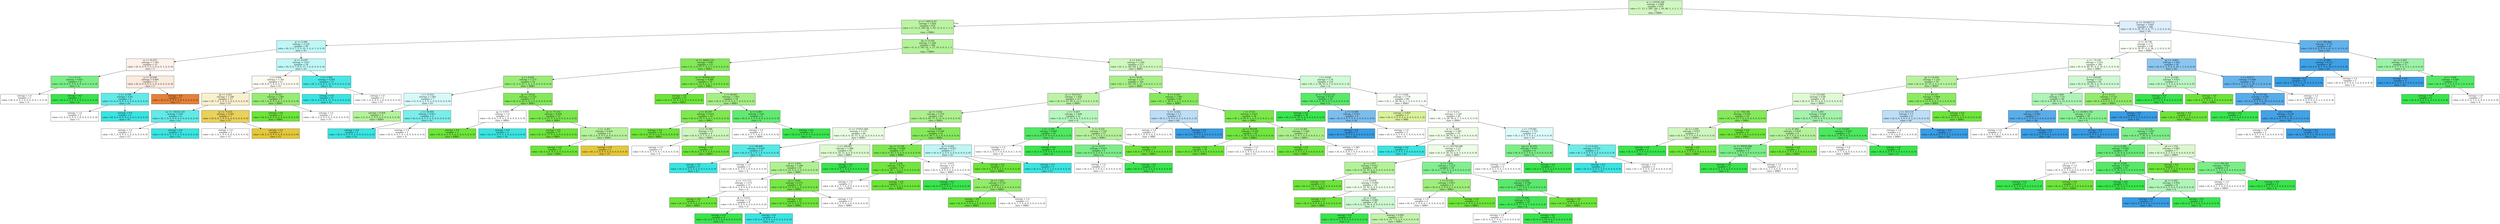 digraph Tree {
node [shape=box, style="filled", color="black"] ;
0 [label="at <= 65295.508\nentropy = 2.068\nsamples = 619\nvalue = [7, 13, 3, 299, 149, 1, 49, 88, 1, 3, 1, 1, 3\n1]\nclass = BBB+", fillcolor="#d0f7c0"] ;
1 [label="ar <= 189114.93\nentropy = 1.856\nsamples = 433\nvalue = [7, 13, 3, 249, 94, 1, 49, 11, 0, 0, 1, 1, 3\n1]\nclass = BBB+", fillcolor="#bcf3a4"] ;
0 -> 1 [labeldistance=2.5, labelangle=45, headlabel="True"] ;
2 [label="aj <= 0.389\nentropy = 2.216\nsamples = 49\nvalue = [6, 9, 0, 7, 3, 0, 22, 1, 0, 0, 1, 0, 0, 0]\nclass = A+", fillcolor="#bff7f6"] ;
1 -> 2 ;
3 [label="m <= 95.875\nentropy = 1.782\nsamples = 15\nvalue = [6, 0, 0, 0, 3, 0, 5, 0, 0, 0, 1, 0, 0, 0]\nclass = C", fillcolor="#fcf2eb"] ;
2 -> 3 ;
4 [label="c <= 4.112\nentropy = 0.811\nsamples = 4\nvalue = [0, 0, 0, 0, 3, 0, 0, 0, 0, 0, 1, 0, 0, 0]\nclass = A-", fillcolor="#7bee88"] ;
3 -> 4 ;
5 [label="entropy = 1.0\nsamples = 2\nvalue = [0, 0, 0, 0, 1, 0, 0, 0, 0, 0, 1, 0, 0, 0]\nclass = A-", fillcolor="#ffffff"] ;
4 -> 5 ;
6 [label="entropy = 0.0\nsamples = 2\nvalue = [0, 0, 0, 0, 2, 0, 0, 0, 0, 0, 0, 0, 0, 0]\nclass = A-", fillcolor="#39e54d"] ;
4 -> 6 ;
7 [label="g <= 52.038\nentropy = 0.994\nsamples = 11\nvalue = [6, 0, 0, 0, 0, 0, 5, 0, 0, 0, 0, 0, 0, 0]\nclass = C", fillcolor="#fbeade"] ;
3 -> 7 ;
8 [label="e <= -4.169\nentropy = 0.65\nsamples = 6\nvalue = [1, 0, 0, 0, 0, 0, 5, 0, 0, 0, 0, 0, 0, 0]\nclass = A+", fillcolor="#61eae8"] ;
7 -> 8 ;
9 [label="entropy = 1.0\nsamples = 2\nvalue = [1, 0, 0, 0, 0, 0, 1, 0, 0, 0, 0, 0, 0, 0]\nclass = C", fillcolor="#ffffff"] ;
8 -> 9 ;
10 [label="entropy = 0.0\nsamples = 4\nvalue = [0, 0, 0, 0, 0, 0, 4, 0, 0, 0, 0, 0, 0, 0]\nclass = A+", fillcolor="#39e5e2"] ;
8 -> 10 ;
11 [label="entropy = 0.0\nsamples = 5\nvalue = [5, 0, 0, 0, 0, 0, 0, 0, 0, 0, 0, 0, 0, 0]\nclass = C", fillcolor="#e58139"] ;
7 -> 11 ;
12 [label="al <= 16.587\nentropy = 1.627\nsamples = 34\nvalue = [0, 9, 0, 7, 0, 0, 17, 1, 0, 0, 0, 0, 0, 0]\nclass = A+", fillcolor="#c0f7f6"] ;
2 -> 12 ;
13 [label="j <= 9.909\nentropy = 1.761\nsamples = 21\nvalue = [0, 8, 0, 7, 0, 0, 5, 1, 0, 0, 0, 0, 0, 0]\nclass = CC", fillcolor="#fdfbf1"] ;
12 -> 13 ;
14 [label="ak <= 4.201\nentropy = 1.296\nsamples = 13\nvalue = [0, 7, 0, 1, 0, 0, 5, 0, 0, 0, 0, 0, 0, 0]\nclass = CC", fillcolor="#f8f1ce"] ;
13 -> 14 ;
15 [label="au <= -44232.159\nentropy = 0.65\nsamples = 6\nvalue = [0, 1, 0, 0, 0, 0, 5, 0, 0, 0, 0, 0, 0, 0]\nclass = A+", fillcolor="#61eae8"] ;
14 -> 15 ;
16 [label="entropy = 1.0\nsamples = 2\nvalue = [0, 1, 0, 0, 0, 0, 1, 0, 0, 0, 0, 0, 0, 0]\nclass = CC", fillcolor="#ffffff"] ;
15 -> 16 ;
17 [label="entropy = 0.0\nsamples = 4\nvalue = [0, 0, 0, 0, 0, 0, 4, 0, 0, 0, 0, 0, 0, 0]\nclass = A+", fillcolor="#39e5e2"] ;
15 -> 17 ;
18 [label="m <= 75.635\nentropy = 0.592\nsamples = 7\nvalue = [0, 6, 0, 1, 0, 0, 0, 0, 0, 0, 0, 0, 0, 0]\nclass = CC", fillcolor="#e9d15a"] ;
14 -> 18 ;
19 [label="entropy = 1.0\nsamples = 2\nvalue = [0, 1, 0, 1, 0, 0, 0, 0, 0, 0, 0, 0, 0, 0]\nclass = CC", fillcolor="#ffffff"] ;
18 -> 19 ;
20 [label="entropy = 0.0\nsamples = 5\nvalue = [0, 5, 0, 0, 0, 0, 0, 0, 0, 0, 0, 0, 0, 0]\nclass = CC", fillcolor="#e5c839"] ;
18 -> 20 ;
21 [label="g <= 35.521\nentropy = 1.061\nsamples = 8\nvalue = [0, 1, 0, 6, 0, 0, 0, 1, 0, 0, 0, 0, 0, 0]\nclass = BBB+", fillcolor="#97ec72"] ;
13 -> 21 ;
22 [label="entropy = 0.0\nsamples = 6\nvalue = [0, 0, 0, 6, 0, 0, 0, 0, 0, 0, 0, 0, 0, 0]\nclass = BBB+", fillcolor="#6de539"] ;
21 -> 22 ;
23 [label="entropy = 1.0\nsamples = 2\nvalue = [0, 1, 0, 0, 0, 0, 0, 1, 0, 0, 0, 0, 0, 0]\nclass = CC", fillcolor="#ffffff"] ;
21 -> 23 ;
24 [label="l <= 5.358\nentropy = 0.391\nsamples = 13\nvalue = [0, 1, 0, 0, 0, 0, 12, 0, 0, 0, 0, 0, 0, 0]\nclass = A+", fillcolor="#49e7e4"] ;
12 -> 24 ;
25 [label="entropy = 0.0\nsamples = 11\nvalue = [0, 0, 0, 0, 0, 0, 11, 0, 0, 0, 0, 0, 0, 0]\nclass = A+", fillcolor="#39e5e2"] ;
24 -> 25 ;
26 [label="entropy = 1.0\nsamples = 2\nvalue = [0, 1, 0, 0, 0, 0, 1, 0, 0, 0, 0, 0, 0, 0]\nclass = CC", fillcolor="#ffffff"] ;
24 -> 26 ;
27 [label="ah <= 0.339\nentropy = 1.586\nsamples = 384\nvalue = [1, 4, 3, 242, 91, 1, 27, 10, 0, 0, 0, 1, 3\n1]\nclass = BBB+", fillcolor="#b4f299"] ;
1 -> 27 ;
28 [label="as <= 44663.133\nentropy = 0.86\nsamples = 113\nvalue = [1, 2, 0, 97, 7, 0, 5, 1, 0, 0, 0, 0, 0, 0]\nclass = BBB+", fillcolor="#83e957"] ;
27 -> 28 ;
29 [label="g <= 8.628\nentropy = 1.273\nsamples = 34\nvalue = [1, 2, 0, 25, 1, 0, 5, 0, 0, 0, 0, 0, 0, 0]\nclass = BBB+", fillcolor="#9aed76"] ;
28 -> 29 ;
30 [label="i <= 19.552\nentropy = 1.842\nsamples = 7\nvalue = [1, 0, 0, 2, 1, 0, 3, 0, 0, 0, 0, 0, 0, 0]\nclass = A+", fillcolor="#d7faf9"] ;
29 -> 30 ;
31 [label="entropy = 0.918\nsamples = 3\nvalue = [1, 0, 0, 2, 0, 0, 0, 0, 0, 0, 0, 0, 0, 0]\nclass = BBB+", fillcolor="#b6f29c"] ;
30 -> 31 ;
32 [label="y <= 36.904\nentropy = 0.811\nsamples = 4\nvalue = [0, 0, 0, 0, 1, 0, 3, 0, 0, 0, 0, 0, 0, 0]\nclass = A+", fillcolor="#7beeec"] ;
30 -> 32 ;
33 [label="entropy = 0.0\nsamples = 2\nvalue = [0, 0, 0, 0, 0, 0, 2, 0, 0, 0, 0, 0, 0, 0]\nclass = A+", fillcolor="#39e5e2"] ;
32 -> 33 ;
34 [label="entropy = 1.0\nsamples = 2\nvalue = [0, 0, 0, 0, 1, 0, 1, 0, 0, 0, 0, 0, 0, 0]\nclass = A-", fillcolor="#ffffff"] ;
32 -> 34 ;
35 [label="ap <= -63.83\nentropy = 0.753\nsamples = 27\nvalue = [0, 2, 0, 23, 0, 0, 2, 0, 0, 0, 0, 0, 0, 0]\nclass = BBB+", fillcolor="#84e959"] ;
29 -> 35 ;
36 [label="ag <= 0.972\nentropy = 1.0\nsamples = 4\nvalue = [0, 0, 0, 2, 0, 0, 2, 0, 0, 0, 0, 0, 0, 0]\nclass = BBB+", fillcolor="#ffffff"] ;
35 -> 36 ;
37 [label="entropy = 0.0\nsamples = 2\nvalue = [0, 0, 0, 2, 0, 0, 0, 0, 0, 0, 0, 0, 0, 0]\nclass = BBB+", fillcolor="#6de539"] ;
36 -> 37 ;
38 [label="entropy = 0.0\nsamples = 2\nvalue = [0, 0, 0, 0, 0, 0, 2, 0, 0, 0, 0, 0, 0, 0]\nclass = A+", fillcolor="#39e5e2"] ;
36 -> 38 ;
39 [label="ae <= 77.333\nentropy = 0.426\nsamples = 23\nvalue = [0, 2, 0, 21, 0, 0, 0, 0, 0, 0, 0, 0, 0, 0]\nclass = BBB+", fillcolor="#7be74c"] ;
35 -> 39 ;
40 [label="entropy = 0.0\nsamples = 17\nvalue = [0, 0, 0, 17, 0, 0, 0, 0, 0, 0, 0, 0, 0, 0]\nclass = BBB+", fillcolor="#6de539"] ;
39 -> 40 ;
41 [label="r <= -2.307\nentropy = 0.918\nsamples = 6\nvalue = [0, 2, 0, 4, 0, 0, 0, 0, 0, 0, 0, 0, 0, 0]\nclass = BBB+", fillcolor="#b6f29c"] ;
39 -> 41 ;
42 [label="entropy = 0.0\nsamples = 4\nvalue = [0, 0, 0, 4, 0, 0, 0, 0, 0, 0, 0, 0, 0, 0]\nclass = BBB+", fillcolor="#6de539"] ;
41 -> 42 ;
43 [label="entropy = 0.0\nsamples = 2\nvalue = [0, 2, 0, 0, 0, 0, 0, 0, 0, 0, 0, 0, 0, 0]\nclass = CC", fillcolor="#e5c839"] ;
41 -> 43 ;
44 [label="ar <= 816065.625\nentropy = 0.484\nsamples = 79\nvalue = [0, 0, 0, 72, 6, 0, 0, 1, 0, 0, 0, 0, 0, 0]\nclass = BBB+", fillcolor="#7be74c"] ;
28 -> 44 ;
45 [label="entropy = 0.0\nsamples = 55\nvalue = [0, 0, 0, 55, 0, 0, 0, 0, 0, 0, 0, 0, 0, 0]\nclass = BBB+", fillcolor="#6de539"] ;
44 -> 45 ;
46 [label="s <= 60.943\nentropy = 1.043\nsamples = 24\nvalue = [0, 0, 0, 17, 6, 0, 0, 1, 0, 0, 0, 0, 0, 0]\nclass = BBB+", fillcolor="#a6ef86"] ;
44 -> 46 ;
47 [label="x <= 46.597\nentropy = 0.614\nsamples = 18\nvalue = [0, 0, 0, 16, 1, 0, 0, 1, 0, 0, 0, 0, 0, 0]\nclass = BBB+", fillcolor="#7ee850"] ;
46 -> 47 ;
48 [label="entropy = 0.0\nsamples = 14\nvalue = [0, 0, 0, 14, 0, 0, 0, 0, 0, 0, 0, 0, 0, 0]\nclass = BBB+", fillcolor="#6de539"] ;
47 -> 48 ;
49 [label="y <= 33.396\nentropy = 1.5\nsamples = 4\nvalue = [0, 0, 0, 2, 1, 0, 0, 1, 0, 0, 0, 0, 0, 0]\nclass = BBB+", fillcolor="#cef6bd"] ;
47 -> 49 ;
50 [label="entropy = 1.0\nsamples = 2\nvalue = [0, 0, 0, 0, 1, 0, 0, 1, 0, 0, 0, 0, 0, 0]\nclass = A-", fillcolor="#ffffff"] ;
49 -> 50 ;
51 [label="entropy = 0.0\nsamples = 2\nvalue = [0, 0, 0, 2, 0, 0, 0, 0, 0, 0, 0, 0, 0, 0]\nclass = BBB+", fillcolor="#6de539"] ;
49 -> 51 ;
52 [label="k <= 6.887\nentropy = 0.65\nsamples = 6\nvalue = [0, 0, 0, 1, 5, 0, 0, 0, 0, 0, 0, 0, 0, 0]\nclass = A-", fillcolor="#61ea71"] ;
46 -> 52 ;
53 [label="entropy = 1.0\nsamples = 2\nvalue = [0, 0, 0, 1, 1, 0, 0, 0, 0, 0, 0, 0, 0, 0]\nclass = BBB+", fillcolor="#ffffff"] ;
52 -> 53 ;
54 [label="entropy = 0.0\nsamples = 4\nvalue = [0, 0, 0, 0, 4, 0, 0, 0, 0, 0, 0, 0, 0, 0]\nclass = A-", fillcolor="#39e54d"] ;
52 -> 54 ;
55 [label="k <= 8.913\nentropy = 1.749\nsamples = 271\nvalue = [0, 2, 3, 145, 84, 1, 22, 9, 0, 0, 0, 1, 3, 1]\nclass = BBB+", fillcolor="#cff7be"] ;
27 -> 55 ;
56 [label="w <= 34.56\nentropy = 1.57\nsamples = 161\nvalue = [0, 1, 1, 107, 29, 1, 15, 3, 0, 0, 0, 1, 2, 1]\nclass = BBB+", fillcolor="#a9f08a"] ;
55 -> 56 ;
57 [label="ar <= 952756.5\nentropy = 1.458\nsamples = 113\nvalue = [0, 0, 0, 67, 29, 0, 15, 1, 0, 0, 0, 1, 0, 0]\nclass = BBB+", fillcolor="#bdf3a5"] ;
56 -> 57 ;
58 [label="ae <= 16.82\nentropy = 1.279\nsamples = 92\nvalue = [0, 0, 0, 60, 17, 0, 15, 0, 0, 0, 0, 0, 0, 0]\nclass = BBB+", fillcolor="#abf08d"] ;
57 -> 58 ;
59 [label="ar <= 275031.906\nentropy = 1.571\nsamples = 40\nvalue = [0, 0, 0, 16, 12, 0, 12, 0, 0, 0, 0, 0, 0, 0]\nclass = BBB+", fillcolor="#eafbe3"] ;
58 -> 59 ;
60 [label="y <= 90.409\nentropy = 0.544\nsamples = 8\nvalue = [0, 0, 0, 0, 1, 0, 7, 0, 0, 0, 0, 0, 0, 0]\nclass = A+", fillcolor="#55e9e6"] ;
59 -> 60 ;
61 [label="entropy = 0.0\nsamples = 6\nvalue = [0, 0, 0, 0, 0, 0, 6, 0, 0, 0, 0, 0, 0, 0]\nclass = A+", fillcolor="#39e5e2"] ;
60 -> 61 ;
62 [label="entropy = 1.0\nsamples = 2\nvalue = [0, 0, 0, 0, 1, 0, 1, 0, 0, 0, 0, 0, 0, 0]\nclass = A-", fillcolor="#ffffff"] ;
60 -> 62 ;
63 [label="o <= 206.807\nentropy = 1.448\nsamples = 32\nvalue = [0, 0, 0, 16, 11, 0, 5, 0, 0, 0, 0, 0, 0, 0]\nclass = BBB+", fillcolor="#dcf9d0"] ;
59 -> 63 ;
64 [label="af <= 3.018\nentropy = 1.299\nsamples = 25\nvalue = [0, 0, 0, 16, 4, 0, 5, 0, 0, 0, 0, 0, 0, 0]\nclass = BBB+", fillcolor="#aff192"] ;
63 -> 64 ;
65 [label="q <= -111.173\nentropy = 1.573\nsamples = 11\nvalue = [0, 0, 0, 3, 4, 0, 4, 0, 0, 0, 0, 0, 0, 0]\nclass = A-", fillcolor="#ffffff"] ;
64 -> 65 ;
66 [label="entropy = 0.0\nsamples = 3\nvalue = [0, 0, 0, 3, 0, 0, 0, 0, 0, 0, 0, 0, 0, 0]\nclass = BBB+", fillcolor="#6de539"] ;
65 -> 66 ;
67 [label="ak <= 6.672\nentropy = 1.0\nsamples = 8\nvalue = [0, 0, 0, 0, 4, 0, 4, 0, 0, 0, 0, 0, 0, 0]\nclass = A-", fillcolor="#ffffff"] ;
65 -> 67 ;
68 [label="entropy = 0.0\nsamples = 4\nvalue = [0, 0, 0, 0, 4, 0, 0, 0, 0, 0, 0, 0, 0, 0]\nclass = A-", fillcolor="#39e54d"] ;
67 -> 68 ;
69 [label="entropy = 0.0\nsamples = 4\nvalue = [0, 0, 0, 0, 0, 0, 4, 0, 0, 0, 0, 0, 0, 0]\nclass = A+", fillcolor="#39e5e2"] ;
67 -> 69 ;
70 [label="al <= 34.81\nentropy = 0.371\nsamples = 14\nvalue = [0, 0, 0, 13, 0, 0, 1, 0, 0, 0, 0, 0, 0, 0]\nclass = BBB+", fillcolor="#78e748"] ;
64 -> 70 ;
71 [label="entropy = 0.0\nsamples = 12\nvalue = [0, 0, 0, 12, 0, 0, 0, 0, 0, 0, 0, 0, 0, 0]\nclass = BBB+", fillcolor="#6de539"] ;
70 -> 71 ;
72 [label="entropy = 1.0\nsamples = 2\nvalue = [0, 0, 0, 1, 0, 0, 1, 0, 0, 0, 0, 0, 0, 0]\nclass = BBB+", fillcolor="#ffffff"] ;
70 -> 72 ;
73 [label="entropy = 0.0\nsamples = 7\nvalue = [0, 0, 0, 0, 7, 0, 0, 0, 0, 0, 0, 0, 0, 0]\nclass = A-", fillcolor="#39e54d"] ;
63 -> 73 ;
74 [label="l <= 8.369\nentropy = 0.766\nsamples = 52\nvalue = [0, 0, 0, 44, 5, 0, 3, 0, 0, 0, 0, 0, 0, 0]\nclass = BBB+", fillcolor="#86e95b"] ;
58 -> 74 ;
75 [label="ap <= 52.328\nentropy = 0.489\nsamples = 47\nvalue = [0, 0, 0, 42, 5, 0, 0, 0, 0, 0, 0, 0, 0, 0]\nclass = BBB+", fillcolor="#7ee851"] ;
74 -> 75 ;
76 [label="af <= 2.228\nentropy = 0.172\nsamples = 39\nvalue = [0, 0, 0, 38, 1, 0, 0, 0, 0, 0, 0, 0, 0, 0]\nclass = BBB+", fillcolor="#71e63e"] ;
75 -> 76 ;
77 [label="entropy = 1.0\nsamples = 2\nvalue = [0, 0, 0, 1, 1, 0, 0, 0, 0, 0, 0, 0, 0, 0]\nclass = BBB+", fillcolor="#ffffff"] ;
76 -> 77 ;
78 [label="entropy = 0.0\nsamples = 37\nvalue = [0, 0, 0, 37, 0, 0, 0, 0, 0, 0, 0, 0, 0, 0]\nclass = BBB+", fillcolor="#6de539"] ;
76 -> 78 ;
79 [label="ao <= -3.672\nentropy = 1.0\nsamples = 8\nvalue = [0, 0, 0, 4, 4, 0, 0, 0, 0, 0, 0, 0, 0, 0]\nclass = BBB+", fillcolor="#ffffff"] ;
75 -> 79 ;
80 [label="entropy = 0.0\nsamples = 3\nvalue = [0, 0, 0, 0, 3, 0, 0, 0, 0, 0, 0, 0, 0, 0]\nclass = A-", fillcolor="#39e54d"] ;
79 -> 80 ;
81 [label="ah <= 1.265\nentropy = 0.722\nsamples = 5\nvalue = [0, 0, 0, 4, 1, 0, 0, 0, 0, 0, 0, 0, 0, 0]\nclass = BBB+", fillcolor="#92ec6a"] ;
79 -> 81 ;
82 [label="entropy = 0.0\nsamples = 3\nvalue = [0, 0, 0, 3, 0, 0, 0, 0, 0, 0, 0, 0, 0, 0]\nclass = BBB+", fillcolor="#6de539"] ;
81 -> 82 ;
83 [label="entropy = 1.0\nsamples = 2\nvalue = [0, 0, 0, 1, 1, 0, 0, 0, 0, 0, 0, 0, 0, 0]\nclass = BBB+", fillcolor="#ffffff"] ;
81 -> 83 ;
84 [label="aj <= 0.265\nentropy = 0.971\nsamples = 5\nvalue = [0, 0, 0, 2, 0, 0, 3, 0, 0, 0, 0, 0, 0, 0]\nclass = A+", fillcolor="#bdf6f5"] ;
74 -> 84 ;
85 [label="entropy = 0.0\nsamples = 2\nvalue = [0, 0, 0, 2, 0, 0, 0, 0, 0, 0, 0, 0, 0, 0]\nclass = BBB+", fillcolor="#6de539"] ;
84 -> 85 ;
86 [label="entropy = 0.0\nsamples = 3\nvalue = [0, 0, 0, 0, 0, 0, 3, 0, 0, 0, 0, 0, 0, 0]\nclass = A+", fillcolor="#39e5e2"] ;
84 -> 86 ;
87 [label="s <= 73.467\nentropy = 1.408\nsamples = 21\nvalue = [0, 0, 0, 7, 12, 0, 0, 1, 0, 0, 0, 1, 0, 0]\nclass = A-", fillcolor="#b8f6bf"] ;
57 -> 87 ;
88 [label="r <= -1.742\nentropy = 0.469\nsamples = 10\nvalue = [0, 0, 0, 0, 9, 0, 0, 0, 0, 0, 0, 1, 0, 0]\nclass = A-", fillcolor="#4fe861"] ;
87 -> 88 ;
89 [label="entropy = 1.0\nsamples = 2\nvalue = [0, 0, 0, 0, 1, 0, 0, 0, 0, 0, 0, 1, 0, 0]\nclass = A-", fillcolor="#ffffff"] ;
88 -> 89 ;
90 [label="entropy = 0.0\nsamples = 8\nvalue = [0, 0, 0, 0, 8, 0, 0, 0, 0, 0, 0, 0, 0, 0]\nclass = A-", fillcolor="#39e54d"] ;
88 -> 90 ;
91 [label="h <= 0.535\nentropy = 1.241\nsamples = 11\nvalue = [0, 0, 0, 7, 3, 0, 0, 1, 0, 0, 0, 0, 0, 0]\nclass = BBB+", fillcolor="#b6f29c"] ;
87 -> 91 ;
92 [label="ac <= 0.377\nentropy = 0.811\nsamples = 4\nvalue = [0, 0, 0, 0, 3, 0, 0, 1, 0, 0, 0, 0, 0, 0]\nclass = A-", fillcolor="#7bee88"] ;
91 -> 92 ;
93 [label="entropy = 1.0\nsamples = 2\nvalue = [0, 0, 0, 0, 1, 0, 0, 1, 0, 0, 0, 0, 0, 0]\nclass = A-", fillcolor="#ffffff"] ;
92 -> 93 ;
94 [label="entropy = 0.0\nsamples = 2\nvalue = [0, 0, 0, 0, 2, 0, 0, 0, 0, 0, 0, 0, 0, 0]\nclass = A-", fillcolor="#39e54d"] ;
92 -> 94 ;
95 [label="entropy = 0.0\nsamples = 7\nvalue = [0, 0, 0, 7, 0, 0, 0, 0, 0, 0, 0, 0, 0, 0]\nclass = BBB+", fillcolor="#6de539"] ;
91 -> 95 ;
96 [label="h <= 0.336\nentropy = 1.067\nsamples = 48\nvalue = [0, 1, 1, 40, 0, 1, 0, 2, 0, 0, 0, 0, 2, 1]\nclass = BBB+", fillcolor="#86ea5b"] ;
56 -> 96 ;
97 [label="h <= -5.553\nentropy = 1.5\nsamples = 4\nvalue = [0, 0, 1, 0, 0, 0, 0, 2, 0, 0, 0, 0, 1, 0]\nclass = AA-", fillcolor="#bddef6"] ;
96 -> 97 ;
98 [label="entropy = 1.0\nsamples = 2\nvalue = [0, 0, 1, 0, 0, 0, 0, 0, 0, 0, 0, 0, 1, 0]\nclass = BBB-", fillcolor="#ffffff"] ;
97 -> 98 ;
99 [label="entropy = 0.0\nsamples = 2\nvalue = [0, 0, 0, 0, 0, 0, 0, 2, 0, 0, 0, 0, 0, 0]\nclass = AA-", fillcolor="#399de5"] ;
97 -> 99 ;
100 [label="t <= 27.83\nentropy = 0.621\nsamples = 44\nvalue = [0, 1, 0, 40, 0, 1, 0, 0, 0, 0, 0, 0, 1, 1]\nclass = BBB+", fillcolor="#7be74b"] ;
96 -> 100 ;
101 [label="ao <= 90.639\nentropy = 0.183\nsamples = 36\nvalue = [0, 1, 0, 35, 0, 0, 0, 0, 0, 0, 0, 0, 0, 0]\nclass = BBB+", fillcolor="#71e63f"] ;
100 -> 101 ;
102 [label="entropy = 0.0\nsamples = 34\nvalue = [0, 0, 0, 34, 0, 0, 0, 0, 0, 0, 0, 0, 0, 0]\nclass = BBB+", fillcolor="#6de539"] ;
101 -> 102 ;
103 [label="entropy = 1.0\nsamples = 2\nvalue = [0, 1, 0, 1, 0, 0, 0, 0, 0, 0, 0, 0, 0, 0]\nclass = CC", fillcolor="#ffffff"] ;
101 -> 103 ;
104 [label="s <= 52.465\nentropy = 1.549\nsamples = 8\nvalue = [0, 0, 0, 5, 0, 1, 0, 0, 0, 0, 0, 0, 1, 1]\nclass = BBB+", fillcolor="#acf08e"] ;
100 -> 104 ;
105 [label="entropy = 0.0\nsamples = 5\nvalue = [0, 0, 0, 5, 0, 0, 0, 0, 0, 0, 0, 0, 0, 0]\nclass = BBB+", fillcolor="#6de539"] ;
104 -> 105 ;
106 [label="entropy = 1.585\nsamples = 3\nvalue = [0, 0, 0, 0, 0, 1, 0, 0, 0, 0, 0, 0, 1, 1]\nclass = A", fillcolor="#ffffff"] ;
104 -> 106 ;
107 [label="l <= 0.636\nentropy = 1.74\nsamples = 110\nvalue = [0, 1, 2, 38, 55, 0, 7, 6, 0, 0, 0, 0, 1, 0]\nclass = A-", fillcolor="#d0f9d5"] ;
55 -> 107 ;
108 [label="ar <= 713122.719\nentropy = 0.575\nsamples = 22\nvalue = [0, 0, 0, 0, 19, 0, 0, 3, 0, 0, 0, 0, 0, 0]\nclass = A-", fillcolor="#58e969"] ;
107 -> 108 ;
109 [label="entropy = 0.0\nsamples = 18\nvalue = [0, 0, 0, 0, 18, 0, 0, 0, 0, 0, 0, 0, 0, 0]\nclass = A-", fillcolor="#39e54d"] ;
108 -> 109 ;
110 [label="q <= 32.089\nentropy = 0.811\nsamples = 4\nvalue = [0, 0, 0, 0, 1, 0, 0, 3, 0, 0, 0, 0, 0, 0]\nclass = AA-", fillcolor="#7bbeee"] ;
108 -> 110 ;
111 [label="entropy = 0.0\nsamples = 2\nvalue = [0, 0, 0, 0, 0, 0, 0, 2, 0, 0, 0, 0, 0, 0]\nclass = AA-", fillcolor="#399de5"] ;
110 -> 111 ;
112 [label="entropy = 1.0\nsamples = 2\nvalue = [0, 0, 0, 0, 1, 0, 0, 1, 0, 0, 0, 0, 0, 0]\nclass = A-", fillcolor="#ffffff"] ;
110 -> 112 ;
113 [label="ac <= 0.056\nentropy = 1.778\nsamples = 88\nvalue = [0, 1, 2, 38, 36, 0, 7, 3, 0, 0, 0, 0, 1, 0]\nclass = BBB+", fillcolor="#f9fef7"] ;
107 -> 113 ;
114 [label="entropy = 0.918\nsamples = 3\nvalue = [0, 0, 2, 0, 0, 0, 0, 0, 0, 0, 0, 0, 1, 0]\nclass = BBB-", fillcolor="#dbf29c"] ;
113 -> 114 ;
115 [label="d <= 6.511\nentropy = 1.587\nsamples = 85\nvalue = [0, 1, 0, 38, 36, 0, 7, 3, 0, 0, 0, 0, 0, 0]\nclass = BBB+", fillcolor="#f9fef7"] ;
113 -> 115 ;
116 [label="w <= -5.926\nentropy = 1.345\nsamples = 76\nvalue = [0, 0, 0, 38, 33, 0, 3, 2, 0, 0, 0, 0, 0, 0]\nclass = BBB+", fillcolor="#eefce8"] ;
115 -> 116 ;
117 [label="entropy = 0.0\nsamples = 3\nvalue = [0, 0, 0, 0, 0, 0, 3, 0, 0, 0, 0, 0, 0, 0]\nclass = A+", fillcolor="#39e5e2"] ;
116 -> 117 ;
118 [label="ar <= 623794.688\nentropy = 1.15\nsamples = 73\nvalue = [0, 0, 0, 38, 33, 0, 0, 2, 0, 0, 0, 0, 0, 0]\nclass = BBB+", fillcolor="#edfce6"] ;
116 -> 118 ;
119 [label="ai <= 2.627\nentropy = 0.911\nsamples = 49\nvalue = [0, 0, 0, 33, 16, 0, 0, 0, 0, 0, 0, 0, 0, 0]\nclass = BBB+", fillcolor="#b4f299"] ;
118 -> 119 ;
120 [label="entropy = 0.0\nsamples = 15\nvalue = [0, 0, 0, 15, 0, 0, 0, 0, 0, 0, 0, 0, 0, 0]\nclass = BBB+", fillcolor="#6de539"] ;
119 -> 120 ;
121 [label="v <= 19.839\nentropy = 0.998\nsamples = 34\nvalue = [0, 0, 0, 18, 16, 0, 0, 0, 0, 0, 0, 0, 0, 0]\nclass = BBB+", fillcolor="#effce9"] ;
119 -> 121 ;
122 [label="entropy = 0.0\nsamples = 6\nvalue = [0, 0, 0, 6, 0, 0, 0, 0, 0, 0, 0, 0, 0, 0]\nclass = BBB+", fillcolor="#6de539"] ;
121 -> 122 ;
123 [label="aj <= 0.325\nentropy = 0.985\nsamples = 28\nvalue = [0, 0, 0, 12, 16, 0, 0, 0, 0, 0, 0, 0, 0, 0]\nclass = A-", fillcolor="#cef8d2"] ;
121 -> 123 ;
124 [label="entropy = 0.0\nsamples = 9\nvalue = [0, 0, 0, 0, 9, 0, 0, 0, 0, 0, 0, 0, 0, 0]\nclass = A-", fillcolor="#39e54d"] ;
123 -> 124 ;
125 [label="entropy = 0.949\nsamples = 19\nvalue = [0, 0, 0, 12, 7, 0, 0, 0, 0, 0, 0, 0, 0, 0]\nclass = BBB+", fillcolor="#c2f4ac"] ;
123 -> 125 ;
126 [label="w <= 7.652\nentropy = 1.123\nsamples = 24\nvalue = [0, 0, 0, 5, 17, 0, 0, 2, 0, 0, 0, 0, 0, 0]\nclass = A-", fillcolor="#82ef8f"] ;
118 -> 126 ;
127 [label="s <= 63.105\nentropy = 0.811\nsamples = 4\nvalue = [0, 0, 0, 3, 0, 0, 0, 1, 0, 0, 0, 0, 0, 0]\nclass = BBB+", fillcolor="#9eee7b"] ;
126 -> 127 ;
128 [label="entropy = 1.0\nsamples = 2\nvalue = [0, 0, 0, 1, 0, 0, 0, 1, 0, 0, 0, 0, 0, 0]\nclass = BBB+", fillcolor="#ffffff"] ;
127 -> 128 ;
129 [label="entropy = 0.0\nsamples = 2\nvalue = [0, 0, 0, 2, 0, 0, 0, 0, 0, 0, 0, 0, 0, 0]\nclass = BBB+", fillcolor="#6de539"] ;
127 -> 129 ;
130 [label="h <= 22.026\nentropy = 0.748\nsamples = 20\nvalue = [0, 0, 0, 2, 17, 0, 0, 1, 0, 0, 0, 0, 0, 0]\nclass = A-", fillcolor="#5ae96b"] ;
126 -> 130 ;
131 [label="t <= 10.508\nentropy = 0.31\nsamples = 18\nvalue = [0, 0, 0, 0, 17, 0, 0, 1, 0, 0, 0, 0, 0, 0]\nclass = A-", fillcolor="#45e757"] ;
130 -> 131 ;
132 [label="entropy = 1.0\nsamples = 2\nvalue = [0, 0, 0, 0, 1, 0, 0, 1, 0, 0, 0, 0, 0, 0]\nclass = A-", fillcolor="#ffffff"] ;
131 -> 132 ;
133 [label="entropy = 0.0\nsamples = 16\nvalue = [0, 0, 0, 0, 16, 0, 0, 0, 0, 0, 0, 0, 0, 0]\nclass = A-", fillcolor="#39e54d"] ;
131 -> 133 ;
134 [label="entropy = 0.0\nsamples = 2\nvalue = [0, 0, 0, 2, 0, 0, 0, 0, 0, 0, 0, 0, 0, 0]\nclass = BBB+", fillcolor="#6de539"] ;
130 -> 134 ;
135 [label="u <= 179.685\nentropy = 1.753\nsamples = 9\nvalue = [0, 1, 0, 0, 3, 0, 4, 1, 0, 0, 0, 0, 0, 0]\nclass = A+", fillcolor="#defbfa"] ;
115 -> 135 ;
136 [label="am <= 34.378\nentropy = 0.811\nsamples = 4\nvalue = [0, 0, 0, 0, 3, 0, 0, 1, 0, 0, 0, 0, 0, 0]\nclass = A-", fillcolor="#7bee88"] ;
135 -> 136 ;
137 [label="entropy = 1.0\nsamples = 2\nvalue = [0, 0, 0, 0, 1, 0, 0, 1, 0, 0, 0, 0, 0, 0]\nclass = A-", fillcolor="#ffffff"] ;
136 -> 137 ;
138 [label="entropy = 0.0\nsamples = 2\nvalue = [0, 0, 0, 0, 2, 0, 0, 0, 0, 0, 0, 0, 0, 0]\nclass = A-", fillcolor="#39e54d"] ;
136 -> 138 ;
139 [label="e <= 6.122\nentropy = 0.722\nsamples = 5\nvalue = [0, 1, 0, 0, 0, 0, 4, 0, 0, 0, 0, 0, 0, 0]\nclass = A+", fillcolor="#6aece9"] ;
135 -> 139 ;
140 [label="entropy = 0.0\nsamples = 3\nvalue = [0, 0, 0, 0, 0, 0, 3, 0, 0, 0, 0, 0, 0, 0]\nclass = A+", fillcolor="#39e5e2"] ;
139 -> 140 ;
141 [label="entropy = 1.0\nsamples = 2\nvalue = [0, 1, 0, 0, 0, 0, 1, 0, 0, 0, 0, 0, 0, 0]\nclass = CC", fillcolor="#ffffff"] ;
139 -> 141 ;
142 [label="ar <= 3139417.0\nentropy = 1.693\nsamples = 186\nvalue = [0, 0, 0, 50, 55, 0, 0, 77, 1, 3, 0, 0, 0, 0]\nclass = AA-", fillcolor="#deeffb"] ;
0 -> 142 [labeldistance=2.5, labelangle=-45, headlabel="False"] ;
143 [label="k <= 10.738\nentropy = 1.71\nsamples = 136\nvalue = [0, 0, 0, 50, 47, 0, 0, 36, 1, 2, 0, 0, 0, 0]\nclass = BBB+", fillcolor="#fafef8"] ;
142 -> 143 ;
144 [label="p <= -75.182\nentropy = 1.523\nsamples = 106\nvalue = [0, 0, 0, 48, 41, 0, 0, 16, 0, 1, 0, 0, 0, 0]\nclass = BBB+", fillcolor="#effcea"] ;
143 -> 144 ;
145 [label="ak <= 14.039\nentropy = 1.232\nsamples = 50\nvalue = [0, 0, 0, 32, 15, 0, 0, 2, 0, 1, 0, 0, 0, 0]\nclass = BBB+", fillcolor="#b8f29f"] ;
144 -> 145 ;
146 [label="z <= 123.648\nentropy = 0.99\nsamples = 34\nvalue = [0, 0, 0, 19, 15, 0, 0, 0, 0, 0, 0, 0, 0, 0]\nclass = BBB+", fillcolor="#e0fad5"] ;
145 -> 146 ;
147 [label="p <= -704.108\nentropy = 0.592\nsamples = 14\nvalue = [0, 0, 0, 12, 2, 0, 0, 0, 0, 0, 0, 0, 0, 0]\nclass = BBB+", fillcolor="#85e95a"] ;
146 -> 147 ;
148 [label="ab <= 2.209\nentropy = 0.971\nsamples = 5\nvalue = [0, 0, 0, 3, 2, 0, 0, 0, 0, 0, 0, 0, 0, 0]\nclass = BBB+", fillcolor="#cef6bd"] ;
147 -> 148 ;
149 [label="entropy = 0.0\nsamples = 2\nvalue = [0, 0, 0, 0, 2, 0, 0, 0, 0, 0, 0, 0, 0, 0]\nclass = A-", fillcolor="#39e54d"] ;
148 -> 149 ;
150 [label="entropy = 0.0\nsamples = 3\nvalue = [0, 0, 0, 3, 0, 0, 0, 0, 0, 0, 0, 0, 0, 0]\nclass = BBB+", fillcolor="#6de539"] ;
148 -> 150 ;
151 [label="entropy = 0.0\nsamples = 9\nvalue = [0, 0, 0, 9, 0, 0, 0, 0, 0, 0, 0, 0, 0, 0]\nclass = BBB+", fillcolor="#6de539"] ;
147 -> 151 ;
152 [label="d <= 5.697\nentropy = 0.934\nsamples = 20\nvalue = [0, 0, 0, 7, 13, 0, 0, 0, 0, 0, 0, 0, 0, 0]\nclass = A-", fillcolor="#a4f3ad"] ;
146 -> 152 ;
153 [label="x <= 47.465\nentropy = 0.918\nsamples = 9\nvalue = [0, 0, 0, 6, 3, 0, 0, 0, 0, 0, 0, 0, 0, 0]\nclass = BBB+", fillcolor="#b6f29c"] ;
152 -> 153 ;
154 [label="au <= 90939.988\nentropy = 0.811\nsamples = 4\nvalue = [0, 0, 0, 1, 3, 0, 0, 0, 0, 0, 0, 0, 0, 0]\nclass = A-", fillcolor="#7bee88"] ;
153 -> 154 ;
155 [label="entropy = 0.0\nsamples = 2\nvalue = [0, 0, 0, 0, 2, 0, 0, 0, 0, 0, 0, 0, 0, 0]\nclass = A-", fillcolor="#39e54d"] ;
154 -> 155 ;
156 [label="entropy = 1.0\nsamples = 2\nvalue = [0, 0, 0, 1, 1, 0, 0, 0, 0, 0, 0, 0, 0, 0]\nclass = BBB+", fillcolor="#ffffff"] ;
154 -> 156 ;
157 [label="entropy = 0.0\nsamples = 5\nvalue = [0, 0, 0, 5, 0, 0, 0, 0, 0, 0, 0, 0, 0, 0]\nclass = BBB+", fillcolor="#6de539"] ;
153 -> 157 ;
158 [label="i <= 12.561\nentropy = 0.439\nsamples = 11\nvalue = [0, 0, 0, 1, 10, 0, 0, 0, 0, 0, 0, 0, 0, 0]\nclass = A-", fillcolor="#4de85f"] ;
152 -> 158 ;
159 [label="entropy = 1.0\nsamples = 2\nvalue = [0, 0, 0, 1, 1, 0, 0, 0, 0, 0, 0, 0, 0, 0]\nclass = BBB+", fillcolor="#ffffff"] ;
158 -> 159 ;
160 [label="entropy = 0.0\nsamples = 9\nvalue = [0, 0, 0, 0, 9, 0, 0, 0, 0, 0, 0, 0, 0, 0]\nclass = A-", fillcolor="#39e54d"] ;
158 -> 160 ;
161 [label="x <= 43.147\nentropy = 0.868\nsamples = 16\nvalue = [0, 0, 0, 13, 0, 0, 0, 2, 0, 1, 0, 0, 0, 0]\nclass = BBB+", fillcolor="#8ceb63"] ;
145 -> 161 ;
162 [label="o <= 425.119\nentropy = 1.5\nsamples = 4\nvalue = [0, 0, 0, 1, 0, 0, 0, 2, 0, 1, 0, 0, 0, 0]\nclass = AA-", fillcolor="#bddef6"] ;
161 -> 162 ;
163 [label="entropy = 1.0\nsamples = 2\nvalue = [0, 0, 0, 1, 0, 0, 0, 0, 0, 1, 0, 0, 0, 0]\nclass = BBB+", fillcolor="#ffffff"] ;
162 -> 163 ;
164 [label="entropy = 0.0\nsamples = 2\nvalue = [0, 0, 0, 0, 0, 0, 0, 2, 0, 0, 0, 0, 0, 0]\nclass = AA-", fillcolor="#399de5"] ;
162 -> 164 ;
165 [label="entropy = 0.0\nsamples = 12\nvalue = [0, 0, 0, 12, 0, 0, 0, 0, 0, 0, 0, 0, 0, 0]\nclass = BBB+", fillcolor="#6de539"] ;
161 -> 165 ;
166 [label="p <= 524.647\nentropy = 1.53\nsamples = 56\nvalue = [0, 0, 0, 16, 26, 0, 0, 14, 0, 0, 0, 0, 0, 0]\nclass = A-", fillcolor="#cef8d2"] ;
144 -> 166 ;
167 [label="ag <= 3.086\nentropy = 1.41\nsamples = 46\nvalue = [0, 0, 0, 8, 26, 0, 0, 12, 0, 0, 0, 0, 0, 0]\nclass = A-", fillcolor="#adf4b6"] ;
166 -> 167 ;
168 [label="af <= 1.152\nentropy = 0.592\nsamples = 7\nvalue = [0, 0, 0, 1, 0, 0, 0, 6, 0, 0, 0, 0, 0, 0]\nclass = AA-", fillcolor="#5aade9"] ;
167 -> 168 ;
169 [label="entropy = 1.0\nsamples = 2\nvalue = [0, 0, 0, 1, 0, 0, 0, 1, 0, 0, 0, 0, 0, 0]\nclass = BBB+", fillcolor="#ffffff"] ;
168 -> 169 ;
170 [label="entropy = 0.0\nsamples = 5\nvalue = [0, 0, 0, 0, 0, 0, 0, 5, 0, 0, 0, 0, 0, 0]\nclass = AA-", fillcolor="#399de5"] ;
168 -> 170 ;
171 [label="as <= 415801.734\nentropy = 1.25\nsamples = 39\nvalue = [0, 0, 0, 7, 26, 0, 0, 6, 0, 0, 0, 0, 0, 0]\nclass = A-", fillcolor="#89f095"] ;
167 -> 171 ;
172 [label="entropy = 0.0\nsamples = 3\nvalue = [0, 0, 0, 0, 0, 0, 0, 3, 0, 0, 0, 0, 0, 0]\nclass = AA-", fillcolor="#399de5"] ;
171 -> 172 ;
173 [label="t <= 55.159\nentropy = 1.097\nsamples = 36\nvalue = [0, 0, 0, 7, 26, 0, 0, 3, 0, 0, 0, 0, 0, 0]\nclass = A-", fillcolor="#7dee8a"] ;
171 -> 173 ;
174 [label="k <= 2.246\nentropy = 0.942\nsamples = 29\nvalue = [0, 0, 0, 3, 23, 0, 0, 3, 0, 0, 0, 0, 0, 0]\nclass = A-", fillcolor="#67eb76"] ;
173 -> 174 ;
175 [label="g <= 7.377\nentropy = 1.0\nsamples = 6\nvalue = [0, 0, 0, 3, 3, 0, 0, 0, 0, 0, 0, 0, 0, 0]\nclass = BBB+", fillcolor="#ffffff"] ;
174 -> 175 ;
176 [label="entropy = 0.0\nsamples = 3\nvalue = [0, 0, 0, 0, 3, 0, 0, 0, 0, 0, 0, 0, 0, 0]\nclass = A-", fillcolor="#39e54d"] ;
175 -> 176 ;
177 [label="entropy = 0.0\nsamples = 3\nvalue = [0, 0, 0, 3, 0, 0, 0, 0, 0, 0, 0, 0, 0, 0]\nclass = BBB+", fillcolor="#6de539"] ;
175 -> 177 ;
178 [label="ak <= 8.392\nentropy = 0.559\nsamples = 23\nvalue = [0, 0, 0, 0, 20, 0, 0, 3, 0, 0, 0, 0, 0, 0]\nclass = A-", fillcolor="#57e968"] ;
174 -> 178 ;
179 [label="entropy = 0.0\nsamples = 15\nvalue = [0, 0, 0, 0, 15, 0, 0, 0, 0, 0, 0, 0, 0, 0]\nclass = A-", fillcolor="#39e54d"] ;
178 -> 179 ;
180 [label="ak <= 9.392\nentropy = 0.954\nsamples = 8\nvalue = [0, 0, 0, 0, 5, 0, 0, 3, 0, 0, 0, 0, 0, 0]\nclass = A-", fillcolor="#b0f5b8"] ;
178 -> 180 ;
181 [label="entropy = 0.0\nsamples = 3\nvalue = [0, 0, 0, 0, 0, 0, 0, 3, 0, 0, 0, 0, 0, 0]\nclass = AA-", fillcolor="#399de5"] ;
180 -> 181 ;
182 [label="entropy = 0.0\nsamples = 5\nvalue = [0, 0, 0, 0, 5, 0, 0, 0, 0, 0, 0, 0, 0, 0]\nclass = A-", fillcolor="#39e54d"] ;
180 -> 182 ;
183 [label="ad <= 1.744\nentropy = 0.985\nsamples = 7\nvalue = [0, 0, 0, 4, 3, 0, 0, 0, 0, 0, 0, 0, 0, 0]\nclass = BBB+", fillcolor="#daf8ce"] ;
173 -> 183 ;
184 [label="entropy = 0.0\nsamples = 3\nvalue = [0, 0, 0, 3, 0, 0, 0, 0, 0, 0, 0, 0, 0, 0]\nclass = BBB+", fillcolor="#6de539"] ;
183 -> 184 ;
185 [label="u <= 290.387\nentropy = 0.811\nsamples = 4\nvalue = [0, 0, 0, 1, 3, 0, 0, 0, 0, 0, 0, 0, 0, 0]\nclass = A-", fillcolor="#7bee88"] ;
183 -> 185 ;
186 [label="entropy = 1.0\nsamples = 2\nvalue = [0, 0, 0, 1, 1, 0, 0, 0, 0, 0, 0, 0, 0, 0]\nclass = BBB+", fillcolor="#ffffff"] ;
185 -> 186 ;
187 [label="entropy = 0.0\nsamples = 2\nvalue = [0, 0, 0, 0, 2, 0, 0, 0, 0, 0, 0, 0, 0, 0]\nclass = A-", fillcolor="#39e54d"] ;
185 -> 187 ;
188 [label="g <= 8.115\nentropy = 0.722\nsamples = 10\nvalue = [0, 0, 0, 8, 0, 0, 0, 2, 0, 0, 0, 0, 0, 0]\nclass = BBB+", fillcolor="#92ec6a"] ;
166 -> 188 ;
189 [label="entropy = 0.0\nsamples = 2\nvalue = [0, 0, 0, 0, 0, 0, 0, 2, 0, 0, 0, 0, 0, 0]\nclass = AA-", fillcolor="#399de5"] ;
188 -> 189 ;
190 [label="entropy = 0.0\nsamples = 8\nvalue = [0, 0, 0, 8, 0, 0, 0, 0, 0, 0, 0, 0, 0, 0]\nclass = BBB+", fillcolor="#6de539"] ;
188 -> 190 ;
191 [label="aq <= -6.963\nentropy = 1.442\nsamples = 30\nvalue = [0, 0, 0, 2, 6, 0, 0, 20, 1, 1, 0, 0, 0, 0]\nclass = AA-", fillcolor="#8cc6f0"] ;
143 -> 191 ;
192 [label="k <= 12.108\nentropy = 0.971\nsamples = 5\nvalue = [0, 0, 0, 2, 3, 0, 0, 0, 0, 0, 0, 0, 0, 0]\nclass = A-", fillcolor="#bdf6c4"] ;
191 -> 192 ;
193 [label="entropy = 0.0\nsamples = 3\nvalue = [0, 0, 0, 0, 3, 0, 0, 0, 0, 0, 0, 0, 0, 0]\nclass = A-", fillcolor="#39e54d"] ;
192 -> 193 ;
194 [label="entropy = 0.0\nsamples = 2\nvalue = [0, 0, 0, 2, 0, 0, 0, 0, 0, 0, 0, 0, 0, 0]\nclass = BBB+", fillcolor="#6de539"] ;
192 -> 194 ;
195 [label="u <= 429.57\nentropy = 0.996\nsamples = 25\nvalue = [0, 0, 0, 0, 3, 0, 0, 20, 1, 1, 0, 0, 0, 0]\nclass = AA-", fillcolor="#66b3eb"] ;
191 -> 195 ;
196 [label="m <= 87.765\nentropy = 0.559\nsamples = 23\nvalue = [0, 0, 0, 0, 3, 0, 0, 20, 0, 0, 0, 0, 0, 0]\nclass = AA-", fillcolor="#57ace9"] ;
195 -> 196 ;
197 [label="entropy = 0.0\nsamples = 2\nvalue = [0, 0, 0, 0, 2, 0, 0, 0, 0, 0, 0, 0, 0, 0]\nclass = A-", fillcolor="#39e54d"] ;
196 -> 197 ;
198 [label="ah <= 0.639\nentropy = 0.276\nsamples = 21\nvalue = [0, 0, 0, 0, 1, 0, 0, 20, 0, 0, 0, 0, 0, 0]\nclass = AA-", fillcolor="#43a2e6"] ;
196 -> 198 ;
199 [label="entropy = 1.0\nsamples = 2\nvalue = [0, 0, 0, 0, 1, 0, 0, 1, 0, 0, 0, 0, 0, 0]\nclass = A-", fillcolor="#ffffff"] ;
198 -> 199 ;
200 [label="entropy = 0.0\nsamples = 19\nvalue = [0, 0, 0, 0, 0, 0, 0, 19, 0, 0, 0, 0, 0, 0]\nclass = AA-", fillcolor="#399de5"] ;
198 -> 200 ;
201 [label="entropy = 1.0\nsamples = 2\nvalue = [0, 0, 0, 0, 0, 0, 0, 0, 1, 1, 0, 0, 0, 0]\nclass = AA", fillcolor="#ffffff"] ;
195 -> 201 ;
202 [label="u <= 390.468\nentropy = 0.771\nsamples = 50\nvalue = [0, 0, 0, 0, 8, 0, 0, 41, 0, 1, 0, 0, 0, 0]\nclass = AA-", fillcolor="#63b2eb"] ;
142 -> 202 ;
203 [label="r <= 15.984\nentropy = 0.172\nsamples = 39\nvalue = [0, 0, 0, 0, 1, 0, 0, 38, 0, 0, 0, 0, 0, 0]\nclass = AA-", fillcolor="#3ea0e6"] ;
202 -> 203 ;
204 [label="entropy = 0.0\nsamples = 37\nvalue = [0, 0, 0, 0, 0, 0, 0, 37, 0, 0, 0, 0, 0, 0]\nclass = AA-", fillcolor="#399de5"] ;
203 -> 204 ;
205 [label="entropy = 1.0\nsamples = 2\nvalue = [0, 0, 0, 0, 1, 0, 0, 1, 0, 0, 0, 0, 0, 0]\nclass = A-", fillcolor="#ffffff"] ;
203 -> 205 ;
206 [label="ah <= 0.367\nentropy = 1.241\nsamples = 11\nvalue = [0, 0, 0, 0, 7, 0, 0, 3, 0, 1, 0, 0, 0, 0]\nclass = A-", fillcolor="#9cf2a6"] ;
202 -> 206 ;
207 [label="entropy = 0.0\nsamples = 3\nvalue = [0, 0, 0, 0, 0, 0, 0, 3, 0, 0, 0, 0, 0, 0]\nclass = AA-", fillcolor="#399de5"] ;
206 -> 207 ;
208 [label="d <= 7.636\nentropy = 0.544\nsamples = 8\nvalue = [0, 0, 0, 0, 7, 0, 0, 0, 0, 1, 0, 0, 0, 0]\nclass = A-", fillcolor="#55e966"] ;
206 -> 208 ;
209 [label="entropy = 0.0\nsamples = 6\nvalue = [0, 0, 0, 0, 6, 0, 0, 0, 0, 0, 0, 0, 0, 0]\nclass = A-", fillcolor="#39e54d"] ;
208 -> 209 ;
210 [label="entropy = 1.0\nsamples = 2\nvalue = [0, 0, 0, 0, 1, 0, 0, 0, 0, 1, 0, 0, 0, 0]\nclass = A-", fillcolor="#ffffff"] ;
208 -> 210 ;
}